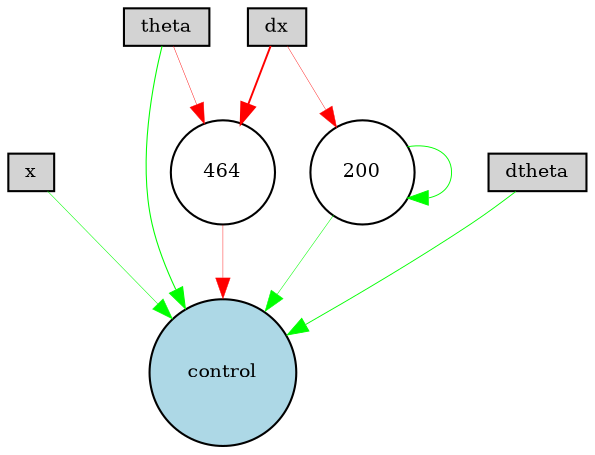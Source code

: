 digraph {
	node [fontsize=9 height=0.2 shape=circle width=0.2]
	x [fillcolor=lightgray shape=box style=filled]
	dx [fillcolor=lightgray shape=box style=filled]
	theta [fillcolor=lightgray shape=box style=filled]
	dtheta [fillcolor=lightgray shape=box style=filled]
	control [fillcolor=lightblue style=filled]
	464 [fillcolor=white style=filled]
	200 [fillcolor=white style=filled]
	200 -> 200 [color=green penwidth=0.45118636437429216 style=solid]
	dx -> 200 [color=red penwidth=0.19421602957226927 style=solid]
	theta -> control [color=green penwidth=0.5143752999151417 style=solid]
	dtheta -> control [color=green penwidth=0.4319362415740007 style=solid]
	200 -> control [color=green penwidth=0.2506024910045821 style=solid]
	x -> control [color=green penwidth=0.2586087810679173 style=solid]
	dx -> 464 [color=red penwidth=0.925208708978284 style=solid]
	464 -> control [color=red penwidth=0.19558459685087953 style=solid]
	theta -> 464 [color=red penwidth=0.21011732890218543 style=solid]
}
